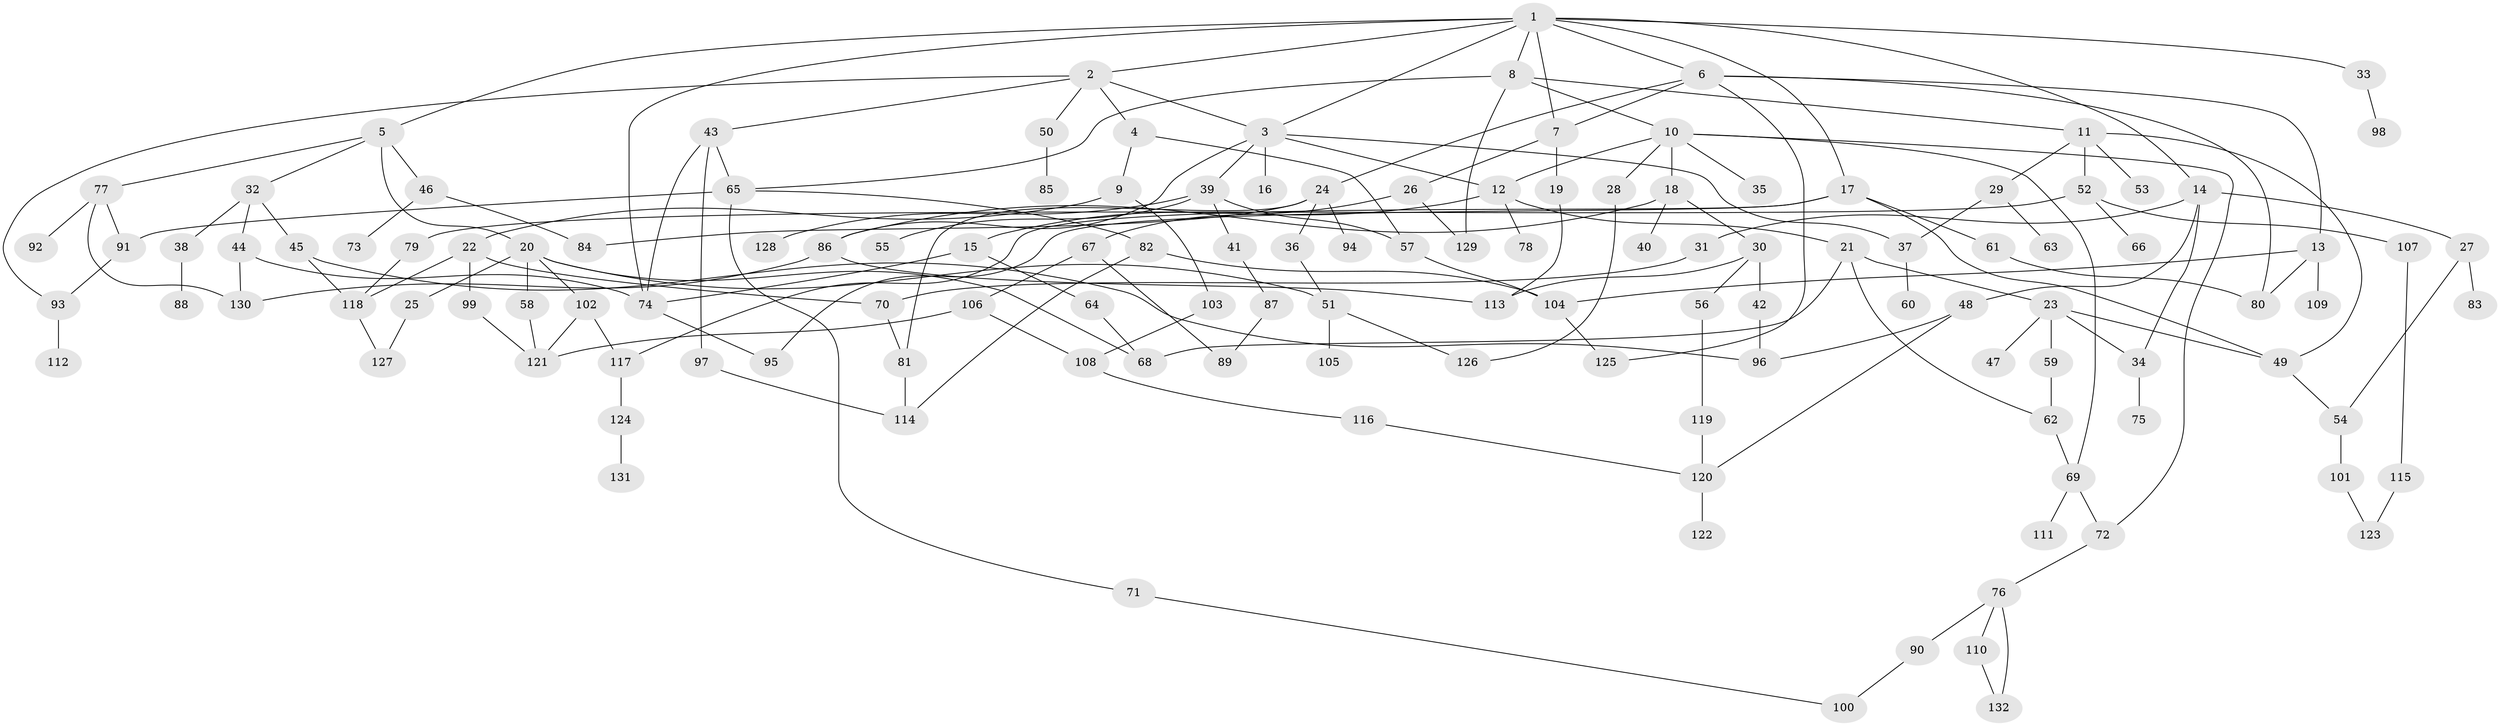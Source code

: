 // Generated by graph-tools (version 1.1) at 2025/34/03/09/25 02:34:23]
// undirected, 132 vertices, 186 edges
graph export_dot {
graph [start="1"]
  node [color=gray90,style=filled];
  1;
  2;
  3;
  4;
  5;
  6;
  7;
  8;
  9;
  10;
  11;
  12;
  13;
  14;
  15;
  16;
  17;
  18;
  19;
  20;
  21;
  22;
  23;
  24;
  25;
  26;
  27;
  28;
  29;
  30;
  31;
  32;
  33;
  34;
  35;
  36;
  37;
  38;
  39;
  40;
  41;
  42;
  43;
  44;
  45;
  46;
  47;
  48;
  49;
  50;
  51;
  52;
  53;
  54;
  55;
  56;
  57;
  58;
  59;
  60;
  61;
  62;
  63;
  64;
  65;
  66;
  67;
  68;
  69;
  70;
  71;
  72;
  73;
  74;
  75;
  76;
  77;
  78;
  79;
  80;
  81;
  82;
  83;
  84;
  85;
  86;
  87;
  88;
  89;
  90;
  91;
  92;
  93;
  94;
  95;
  96;
  97;
  98;
  99;
  100;
  101;
  102;
  103;
  104;
  105;
  106;
  107;
  108;
  109;
  110;
  111;
  112;
  113;
  114;
  115;
  116;
  117;
  118;
  119;
  120;
  121;
  122;
  123;
  124;
  125;
  126;
  127;
  128;
  129;
  130;
  131;
  132;
  1 -- 2;
  1 -- 3;
  1 -- 5;
  1 -- 6;
  1 -- 7;
  1 -- 8;
  1 -- 14;
  1 -- 17;
  1 -- 33;
  1 -- 74;
  2 -- 4;
  2 -- 43;
  2 -- 50;
  2 -- 93;
  2 -- 3;
  3 -- 16;
  3 -- 39;
  3 -- 86;
  3 -- 37;
  3 -- 12;
  4 -- 9;
  4 -- 57;
  5 -- 20;
  5 -- 32;
  5 -- 46;
  5 -- 77;
  6 -- 13;
  6 -- 24;
  6 -- 125;
  6 -- 7;
  6 -- 80;
  7 -- 19;
  7 -- 26;
  8 -- 10;
  8 -- 11;
  8 -- 129;
  8 -- 65;
  9 -- 22;
  9 -- 103;
  10 -- 12;
  10 -- 18;
  10 -- 28;
  10 -- 35;
  10 -- 69;
  10 -- 72;
  11 -- 29;
  11 -- 52;
  11 -- 53;
  11 -- 49;
  12 -- 15;
  12 -- 21;
  12 -- 78;
  13 -- 80;
  13 -- 109;
  13 -- 104;
  14 -- 27;
  14 -- 31;
  14 -- 48;
  14 -- 34;
  15 -- 64;
  15 -- 74;
  17 -- 61;
  17 -- 95;
  17 -- 117;
  17 -- 49;
  18 -- 30;
  18 -- 40;
  18 -- 86;
  19 -- 113;
  20 -- 25;
  20 -- 51;
  20 -- 58;
  20 -- 102;
  20 -- 68;
  21 -- 23;
  21 -- 62;
  21 -- 68;
  22 -- 99;
  22 -- 118;
  22 -- 70;
  23 -- 34;
  23 -- 47;
  23 -- 49;
  23 -- 59;
  24 -- 36;
  24 -- 81;
  24 -- 94;
  24 -- 84;
  25 -- 127;
  26 -- 67;
  26 -- 129;
  27 -- 83;
  27 -- 54;
  28 -- 126;
  29 -- 37;
  29 -- 63;
  30 -- 42;
  30 -- 56;
  30 -- 113;
  31 -- 70;
  32 -- 38;
  32 -- 44;
  32 -- 45;
  33 -- 98;
  34 -- 75;
  36 -- 51;
  37 -- 60;
  38 -- 88;
  39 -- 41;
  39 -- 55;
  39 -- 128;
  39 -- 57;
  41 -- 87;
  42 -- 96;
  43 -- 65;
  43 -- 97;
  43 -- 74;
  44 -- 130;
  44 -- 74;
  45 -- 118;
  45 -- 96;
  46 -- 73;
  46 -- 84;
  48 -- 96;
  48 -- 120;
  49 -- 54;
  50 -- 85;
  51 -- 105;
  51 -- 126;
  52 -- 66;
  52 -- 79;
  52 -- 107;
  54 -- 101;
  56 -- 119;
  57 -- 104;
  58 -- 121;
  59 -- 62;
  61 -- 80;
  62 -- 69;
  64 -- 68;
  65 -- 71;
  65 -- 82;
  65 -- 91;
  67 -- 106;
  67 -- 89;
  69 -- 72;
  69 -- 111;
  70 -- 81;
  71 -- 100;
  72 -- 76;
  74 -- 95;
  76 -- 90;
  76 -- 110;
  76 -- 132;
  77 -- 92;
  77 -- 130;
  77 -- 91;
  79 -- 118;
  81 -- 114;
  82 -- 104;
  82 -- 114;
  86 -- 130;
  86 -- 113;
  87 -- 89;
  90 -- 100;
  91 -- 93;
  93 -- 112;
  97 -- 114;
  99 -- 121;
  101 -- 123;
  102 -- 117;
  102 -- 121;
  103 -- 108;
  104 -- 125;
  106 -- 121;
  106 -- 108;
  107 -- 115;
  108 -- 116;
  110 -- 132;
  115 -- 123;
  116 -- 120;
  117 -- 124;
  118 -- 127;
  119 -- 120;
  120 -- 122;
  124 -- 131;
}
